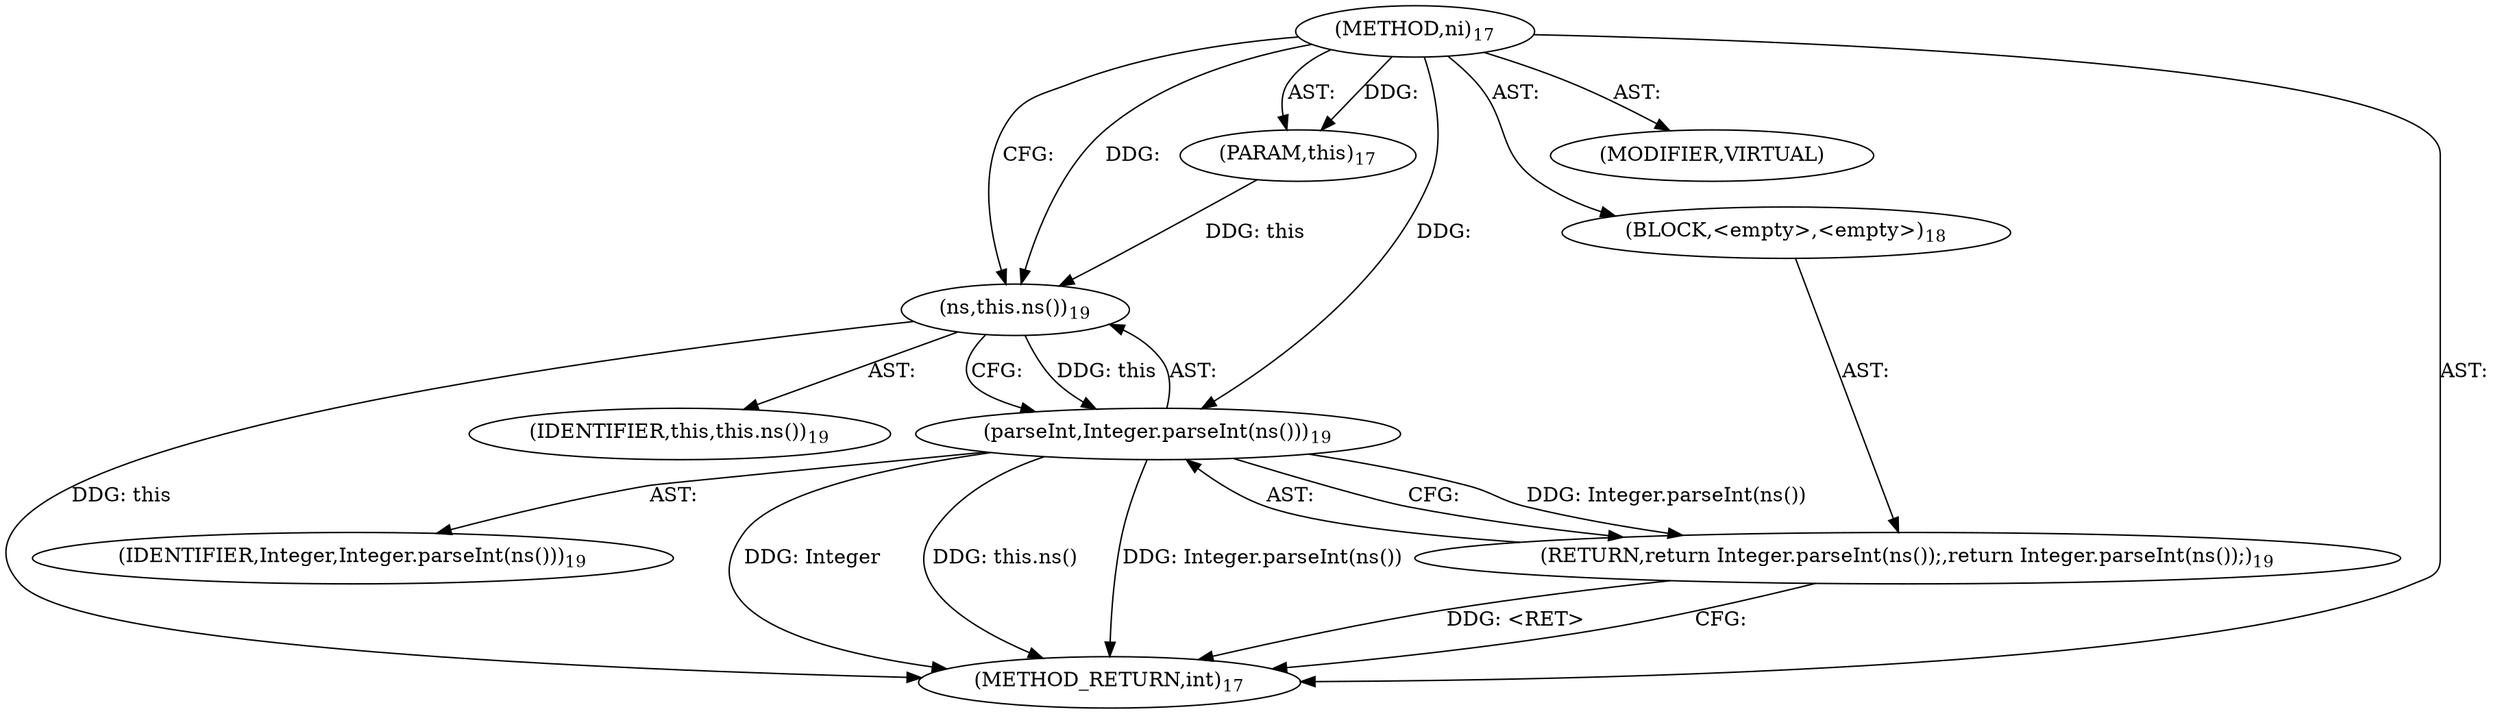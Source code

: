 digraph "ni" {  
"51" [label = <(METHOD,ni)<SUB>17</SUB>> ]
"4" [label = <(PARAM,this)<SUB>17</SUB>> ]
"52" [label = <(BLOCK,&lt;empty&gt;,&lt;empty&gt;)<SUB>18</SUB>> ]
"53" [label = <(RETURN,return Integer.parseInt(ns());,return Integer.parseInt(ns());)<SUB>19</SUB>> ]
"54" [label = <(parseInt,Integer.parseInt(ns()))<SUB>19</SUB>> ]
"55" [label = <(IDENTIFIER,Integer,Integer.parseInt(ns()))<SUB>19</SUB>> ]
"56" [label = <(ns,this.ns())<SUB>19</SUB>> ]
"3" [label = <(IDENTIFIER,this,this.ns())<SUB>19</SUB>> ]
"57" [label = <(MODIFIER,VIRTUAL)> ]
"58" [label = <(METHOD_RETURN,int)<SUB>17</SUB>> ]
  "51" -> "4"  [ label = "AST: "] 
  "51" -> "52"  [ label = "AST: "] 
  "51" -> "57"  [ label = "AST: "] 
  "51" -> "58"  [ label = "AST: "] 
  "52" -> "53"  [ label = "AST: "] 
  "53" -> "54"  [ label = "AST: "] 
  "54" -> "55"  [ label = "AST: "] 
  "54" -> "56"  [ label = "AST: "] 
  "56" -> "3"  [ label = "AST: "] 
  "53" -> "58"  [ label = "CFG: "] 
  "54" -> "53"  [ label = "CFG: "] 
  "56" -> "54"  [ label = "CFG: "] 
  "51" -> "56"  [ label = "CFG: "] 
  "53" -> "58"  [ label = "DDG: &lt;RET&gt;"] 
  "54" -> "58"  [ label = "DDG: Integer"] 
  "56" -> "58"  [ label = "DDG: this"] 
  "54" -> "58"  [ label = "DDG: this.ns()"] 
  "54" -> "58"  [ label = "DDG: Integer.parseInt(ns())"] 
  "51" -> "4"  [ label = "DDG: "] 
  "54" -> "53"  [ label = "DDG: Integer.parseInt(ns())"] 
  "51" -> "54"  [ label = "DDG: "] 
  "56" -> "54"  [ label = "DDG: this"] 
  "4" -> "56"  [ label = "DDG: this"] 
  "51" -> "56"  [ label = "DDG: "] 
}
